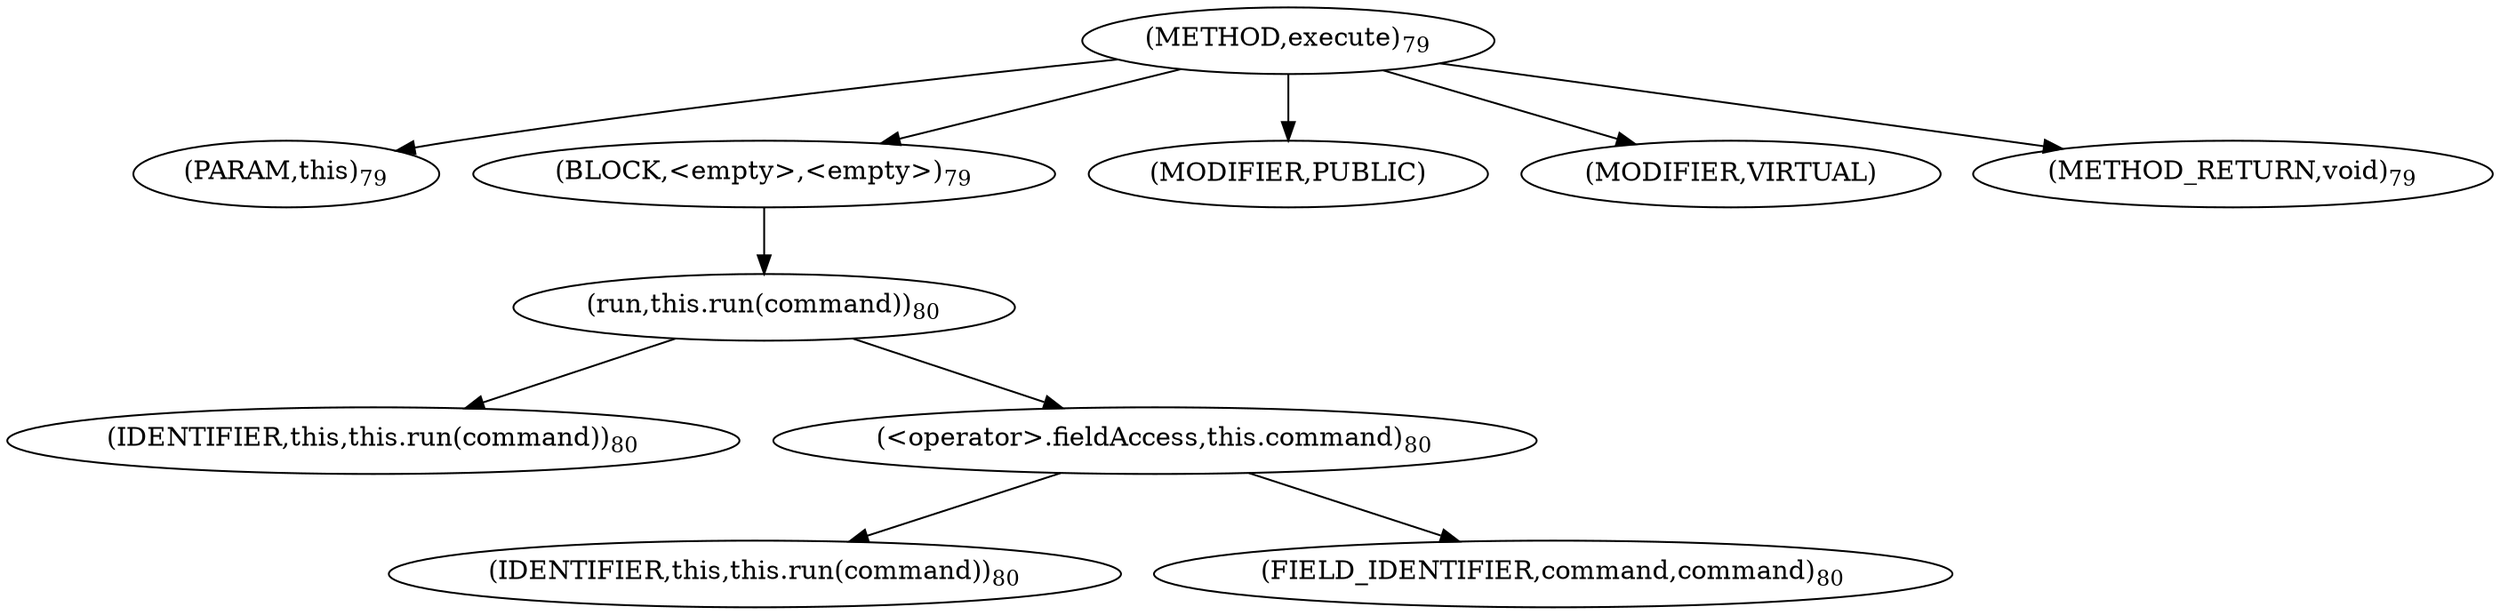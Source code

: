 digraph "execute" {  
"109" [label = <(METHOD,execute)<SUB>79</SUB>> ]
"4" [label = <(PARAM,this)<SUB>79</SUB>> ]
"110" [label = <(BLOCK,&lt;empty&gt;,&lt;empty&gt;)<SUB>79</SUB>> ]
"111" [label = <(run,this.run(command))<SUB>80</SUB>> ]
"3" [label = <(IDENTIFIER,this,this.run(command))<SUB>80</SUB>> ]
"112" [label = <(&lt;operator&gt;.fieldAccess,this.command)<SUB>80</SUB>> ]
"113" [label = <(IDENTIFIER,this,this.run(command))<SUB>80</SUB>> ]
"114" [label = <(FIELD_IDENTIFIER,command,command)<SUB>80</SUB>> ]
"115" [label = <(MODIFIER,PUBLIC)> ]
"116" [label = <(MODIFIER,VIRTUAL)> ]
"117" [label = <(METHOD_RETURN,void)<SUB>79</SUB>> ]
  "109" -> "4" 
  "109" -> "110" 
  "109" -> "115" 
  "109" -> "116" 
  "109" -> "117" 
  "110" -> "111" 
  "111" -> "3" 
  "111" -> "112" 
  "112" -> "113" 
  "112" -> "114" 
}
